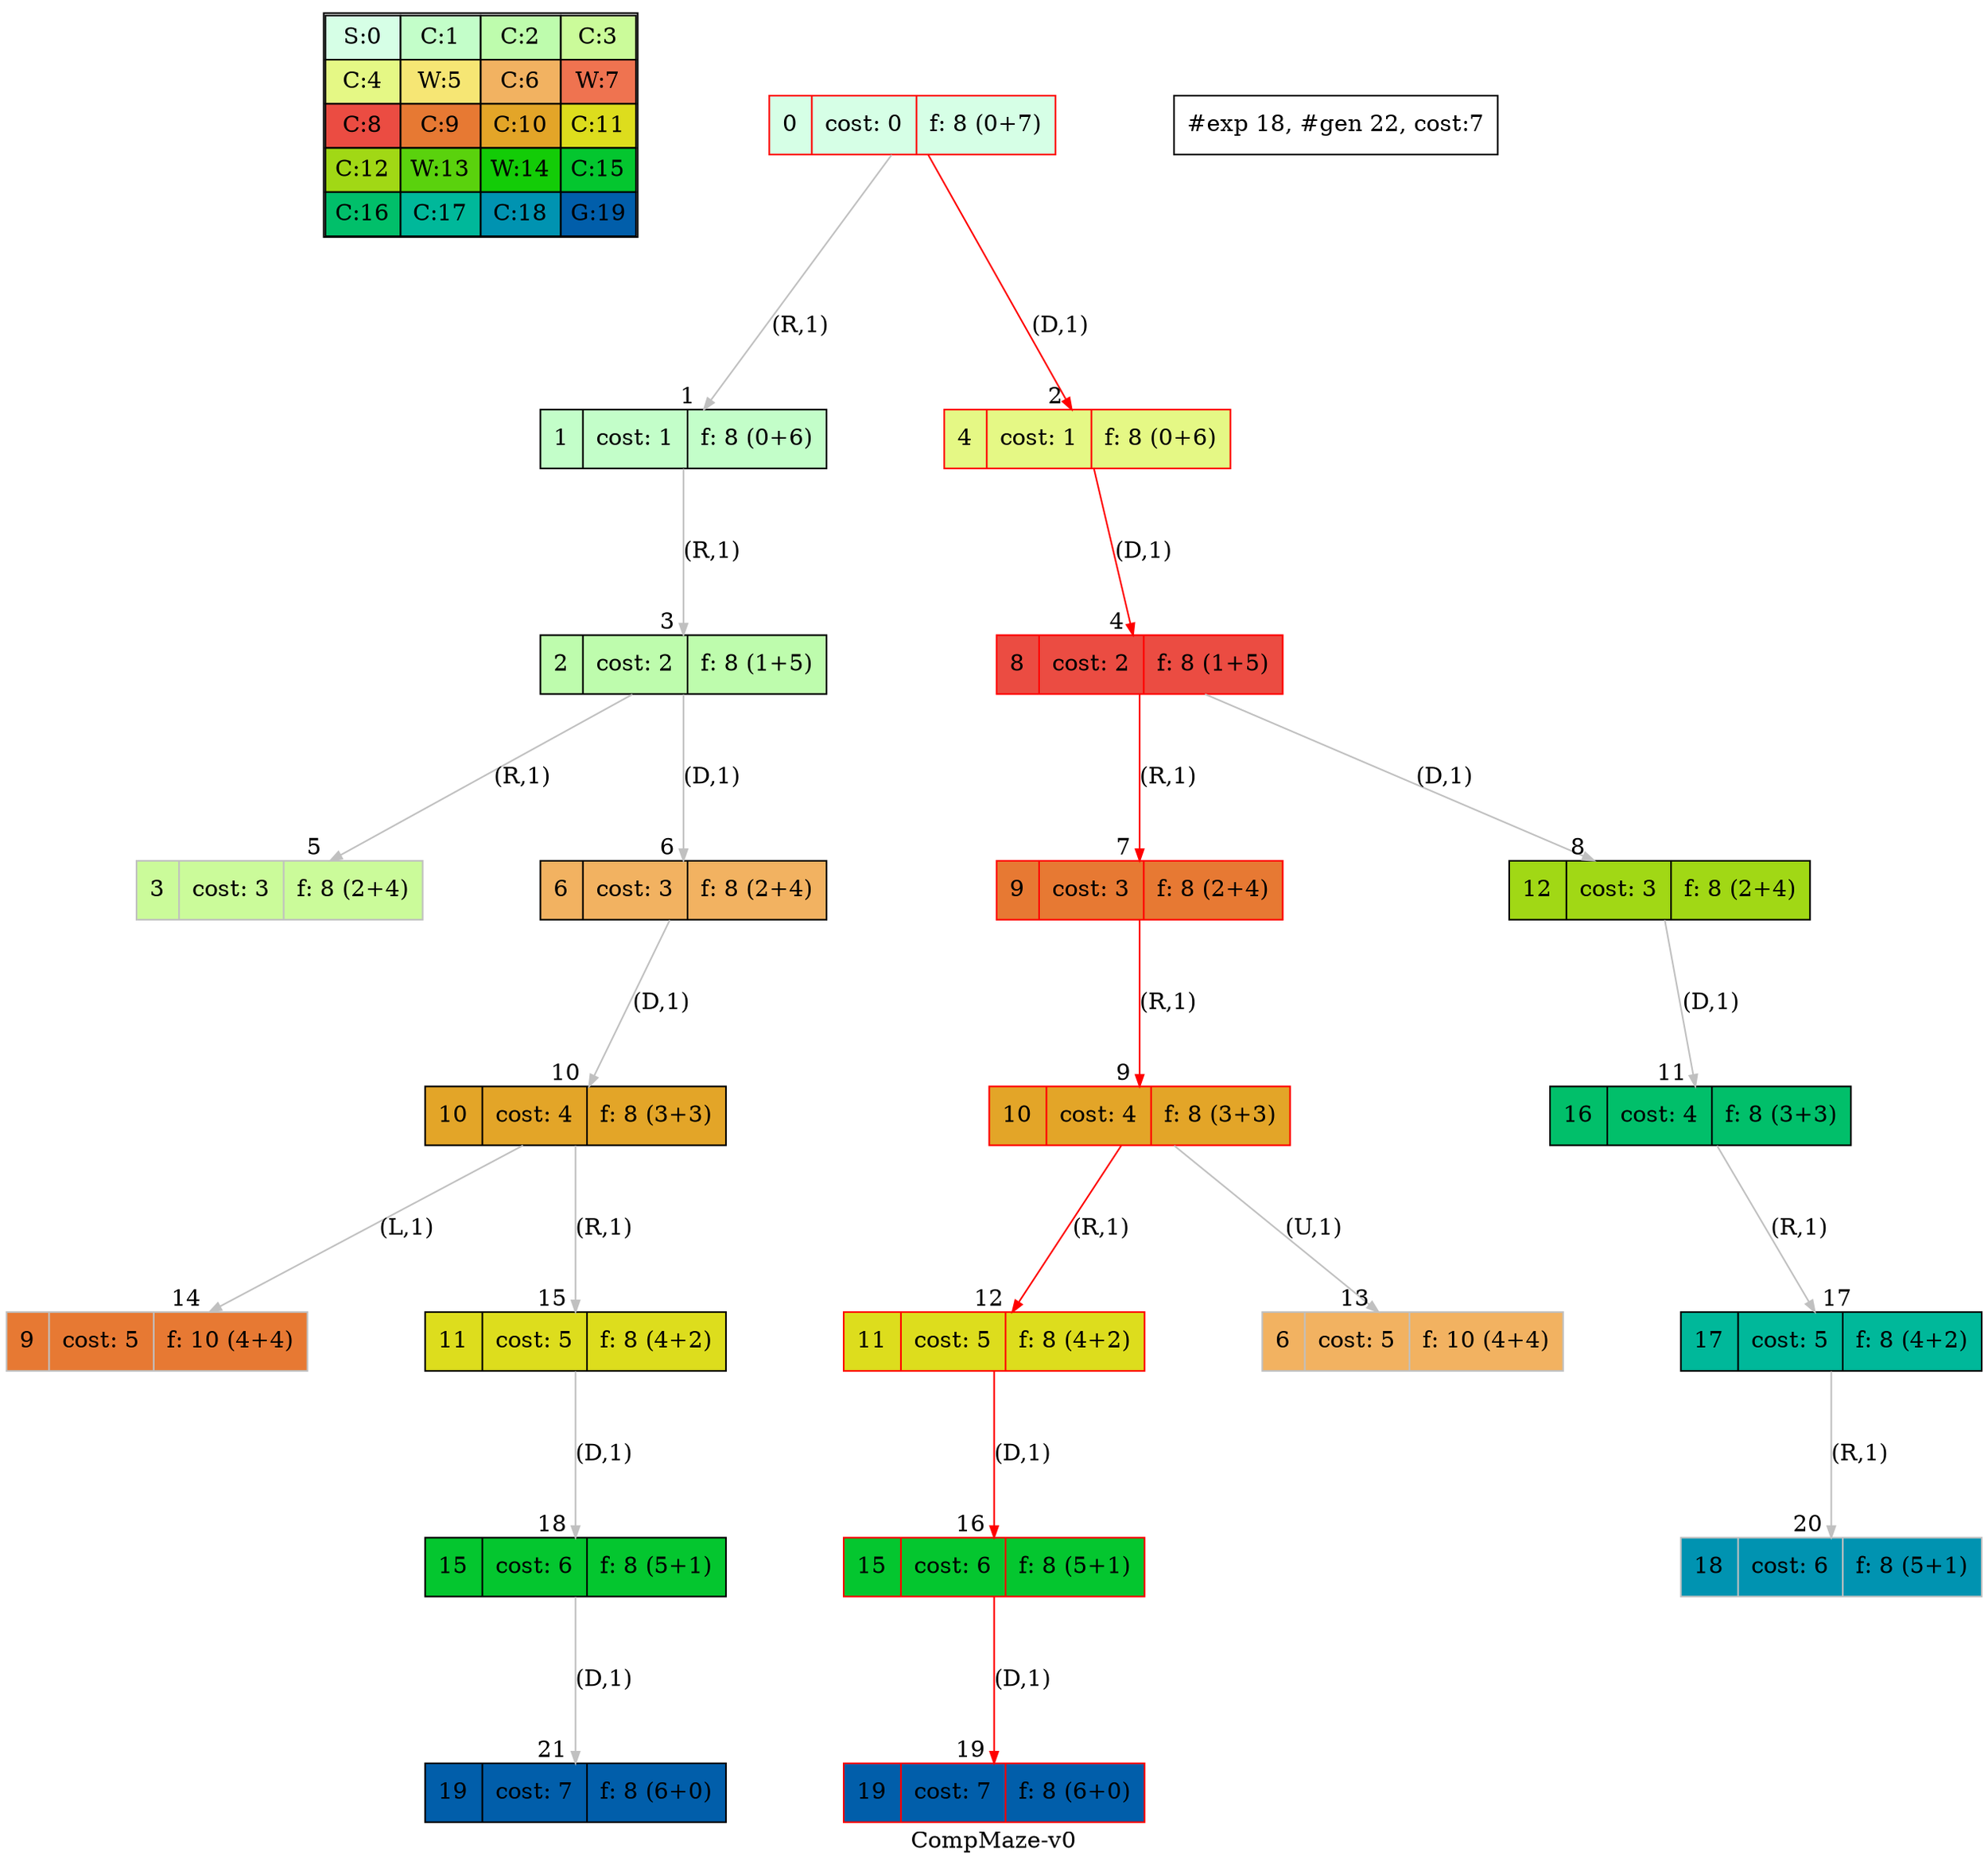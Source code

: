 digraph CompMaze { label="CompMaze-v0" nodesep=1 ranksep="1.2" node [shape=record] edge [arrowsize=0.7] 
subgraph MAP {label=Map;map [shape=plaintext label=<<table border="1" cellpadding="5" cellspacing="0" cellborder="1"><tr><td bgcolor="0.39803922 0.15947579 0.99679532 1.        ">S:0</td><td bgcolor="0.35098039 0.23194764 0.99315867 1.        ">C:1</td><td bgcolor="0.29607843 0.31486959 0.98720184 1.        ">C:2</td><td bgcolor="0.24901961 0.38410575 0.98063477 1.        ">C:3</td></tr><tr><td bgcolor="0.19411765 0.46220388 0.97128103 1.        ">C:4</td><td bgcolor="0.14705882 0.52643216 0.96182564 1.        ">W:5</td><td bgcolor="0.09215686 0.59770746 0.94913494 1.        ">C:6</td><td bgcolor="0.0372549  0.66454018 0.93467977 1.        ">W:7</td></tr><tr><td bgcolor="0.00980392 0.71791192 0.92090552 1.        ">C:8</td><td bgcolor="0.06470588 0.77520398 0.9032472  1.        ">C:9</td><td bgcolor="0.11176471 0.81974048 0.88677369 1.        ">C:10</td><td bgcolor="0.16666667 0.8660254  0.8660254  1.        ">C:11</td></tr><tr><td bgcolor="0.21372549 0.9005867  0.84695821 1.        ">C:12</td><td bgcolor="0.26862745 0.93467977 0.82325295 1.        ">W:13</td><td bgcolor="0.32352941 0.96182564 0.79801723 1.        ">W:14</td><td bgcolor="0.37058824 0.97940977 0.77520398 1.        ">C:15</td></tr><tr><td bgcolor="0.4254902  0.99315867 0.74725253 1.        ">C:16</td><td bgcolor="0.47254902 0.99907048 0.72218645 1.        ">C:17</td><td bgcolor="0.52745098 0.99907048 0.69169844 1.        ">C:18</td><td bgcolor="0.5745098  0.99315867 0.66454018 1.        ">G:19</td></tr></table>>]} 
"0_0" [label="<f0>0 |<f1> cost: 0 |<f2> f: 8 (0+7)", style=filled color=grey fillcolor="0.39803922 0.15947579 0.99679532 1.        "];  
"0_0" [label="<f0>0 |<f1> cost: 0 |<f2> f: 8 (0+7)", style=filled color=black color=red fillcolor="0.39803922 0.15947579 0.99679532 1.        "];  "0_0.1-1" [label="<f0>1 |<f1> cost: 1 |<f2> f: 8 (0+6)", style=filled color=grey fillcolor="0.35098039 0.23194764 0.99315867 1.        "];   "0_0" -> "0_0.1-1" [label="(R,1)" headlabel=" 1 " color=grey ]; 
"0_0.4-3" [label="<f0>4 |<f1> cost: 1 |<f2> f: 8 (0+6)", style=filled color=grey color=red fillcolor="0.19411765 0.46220388 0.97128103 1.        "];   "0_0" -> "0_0.4-3" [label="(D,1)" headlabel=" 2 " color=grey color=red ]; 
"0_0.1-1" [label="<f0>1 |<f1> cost: 1 |<f2> f: 8 (0+6)", style=filled color=black fillcolor="0.35098039 0.23194764 0.99315867 1.        "];  "0_0.1.2-1" [label="<f0>2 |<f1> cost: 2 |<f2> f: 8 (1+5)", style=filled color=grey fillcolor="0.29607843 0.31486959 0.98720184 1.        "];   "0_0.1-1" -> "0_0.1.2-1" [label="(R,1)" headlabel=" 3 " color=grey ]; 
"0_0.4-3" [label="<f0>4 |<f1> cost: 1 |<f2> f: 8 (0+6)", style=filled color=black color=red fillcolor="0.19411765 0.46220388 0.97128103 1.        "];  "0_0.4.8-3" [label="<f0>8 |<f1> cost: 2 |<f2> f: 8 (1+5)", style=filled color=grey color=red fillcolor="0.00980392 0.71791192 0.92090552 1.        "];   "0_0.4-3" -> "0_0.4.8-3" [label="(D,1)" headlabel=" 4 " color=grey color=red ]; 
"0_0.1.2-1" [label="<f0>2 |<f1> cost: 2 |<f2> f: 8 (1+5)", style=filled color=black fillcolor="0.29607843 0.31486959 0.98720184 1.        "];  "0_0.1.2.3-1" [label="<f0>3 |<f1> cost: 3 |<f2> f: 8 (2+4)", style=filled color=grey fillcolor="0.24901961 0.38410575 0.98063477 1.        "];   "0_0.1.2-1" -> "0_0.1.2.3-1" [label="(R,1)" headlabel=" 5 " color=grey ]; 
"0_0.1.2.6-3" [label="<f0>6 |<f1> cost: 3 |<f2> f: 8 (2+4)", style=filled color=grey fillcolor="0.09215686 0.59770746 0.94913494 1.        "];   "0_0.1.2-1" -> "0_0.1.2.6-3" [label="(D,1)" headlabel=" 6 " color=grey ]; 
"0_0.4.8-3" [label="<f0>8 |<f1> cost: 2 |<f2> f: 8 (1+5)", style=filled color=black color=red fillcolor="0.00980392 0.71791192 0.92090552 1.        "];  "0_0.4.8.9-1" [label="<f0>9 |<f1> cost: 3 |<f2> f: 8 (2+4)", style=filled color=grey color=red fillcolor="0.06470588 0.77520398 0.9032472  1.        "];   "0_0.4.8-3" -> "0_0.4.8.9-1" [label="(R,1)" headlabel=" 7 " color=grey color=red ]; 
"0_0.4.8.12-3" [label="<f0>12 |<f1> cost: 3 |<f2> f: 8 (2+4)", style=filled color=grey fillcolor="0.21372549 0.9005867  0.84695821 1.        "];   "0_0.4.8-3" -> "0_0.4.8.12-3" [label="(D,1)" headlabel=" 8 " color=grey ]; 
"0_0.4.8.9-1" [label="<f0>9 |<f1> cost: 3 |<f2> f: 8 (2+4)", style=filled color=black color=red fillcolor="0.06470588 0.77520398 0.9032472  1.        "];  "0_0.4.8.9.10-1" [label="<f0>10 |<f1> cost: 4 |<f2> f: 8 (3+3)", style=filled color=grey color=red fillcolor="0.11176471 0.81974048 0.88677369 1.        "];   "0_0.4.8.9-1" -> "0_0.4.8.9.10-1" [label="(R,1)" headlabel=" 9 " color=grey color=red ]; 
"0_0.1.2.6-3" [label="<f0>6 |<f1> cost: 3 |<f2> f: 8 (2+4)", style=filled color=black fillcolor="0.09215686 0.59770746 0.94913494 1.        "];  "0_0.1.2.6.10-3" [label="<f0>10 |<f1> cost: 4 |<f2> f: 8 (3+3)", style=filled color=grey fillcolor="0.11176471 0.81974048 0.88677369 1.        "];   "0_0.1.2.6-3" -> "0_0.1.2.6.10-3" [label="(D,1)" headlabel=" 10 " color=grey ]; 
"0_0.4.8.12-3" [label="<f0>12 |<f1> cost: 3 |<f2> f: 8 (2+4)", style=filled color=black fillcolor="0.21372549 0.9005867  0.84695821 1.        "];  "0_0.4.8.12.16-3" [label="<f0>16 |<f1> cost: 4 |<f2> f: 8 (3+3)", style=filled color=grey fillcolor="0.4254902  0.99315867 0.74725253 1.        "];   "0_0.4.8.12-3" -> "0_0.4.8.12.16-3" [label="(D,1)" headlabel=" 11 " color=grey ]; 
"0_0.4.8.9.10-1" [label="<f0>10 |<f1> cost: 4 |<f2> f: 8 (3+3)", style=filled color=black color=red fillcolor="0.11176471 0.81974048 0.88677369 1.        "];  "0_0.4.8.9.10.11-1" [label="<f0>11 |<f1> cost: 5 |<f2> f: 8 (4+2)", style=filled color=grey color=red fillcolor="0.16666667 0.8660254  0.8660254  1.        "];   "0_0.4.8.9.10-1" -> "0_0.4.8.9.10.11-1" [label="(R,1)" headlabel=" 12 " color=grey color=red ]; 
"0_0.4.8.9.10.6-2" [label="<f0>6 |<f1> cost: 5 |<f2> f: 10 (4+4)", style=filled color=grey fillcolor="0.09215686 0.59770746 0.94913494 1.        "];   "0_0.4.8.9.10-1" -> "0_0.4.8.9.10.6-2" [label="(U,1)" headlabel=" 13 " color=grey ]; 
"0_0.1.2.6.10-3" [label="<f0>10 |<f1> cost: 4 |<f2> f: 8 (3+3)", style=filled color=black fillcolor="0.11176471 0.81974048 0.88677369 1.        "];  "0_0.1.2.6.10.9-0" [label="<f0>9 |<f1> cost: 5 |<f2> f: 10 (4+4)", style=filled color=grey fillcolor="0.06470588 0.77520398 0.9032472  1.        "];   "0_0.1.2.6.10-3" -> "0_0.1.2.6.10.9-0" [label="(L,1)" headlabel=" 14 " color=grey ]; 
"0_0.1.2.6.10.11-1" [label="<f0>11 |<f1> cost: 5 |<f2> f: 8 (4+2)", style=filled color=grey fillcolor="0.16666667 0.8660254  0.8660254  1.        "];   "0_0.1.2.6.10-3" -> "0_0.1.2.6.10.11-1" [label="(R,1)" headlabel=" 15 " color=grey ]; 
"0_0.4.8.9.10.11-1" [label="<f0>11 |<f1> cost: 5 |<f2> f: 8 (4+2)", style=filled color=black color=red fillcolor="0.16666667 0.8660254  0.8660254  1.        "];  "0_0.4.8.9.10.11.15-3" [label="<f0>15 |<f1> cost: 6 |<f2> f: 8 (5+1)", style=filled color=grey color=red fillcolor="0.37058824 0.97940977 0.77520398 1.        "];   "0_0.4.8.9.10.11-1" -> "0_0.4.8.9.10.11.15-3" [label="(D,1)" headlabel=" 16 " color=grey color=red ]; 
"0_0.4.8.12.16-3" [label="<f0>16 |<f1> cost: 4 |<f2> f: 8 (3+3)", style=filled color=black fillcolor="0.4254902  0.99315867 0.74725253 1.        "];  "0_0.4.8.12.16.17-1" [label="<f0>17 |<f1> cost: 5 |<f2> f: 8 (4+2)", style=filled color=grey fillcolor="0.47254902 0.99907048 0.72218645 1.        "];   "0_0.4.8.12.16-3" -> "0_0.4.8.12.16.17-1" [label="(R,1)" headlabel=" 17 " color=grey ]; 
"0_0.1.2.6.10.11-1" [label="<f0>11 |<f1> cost: 5 |<f2> f: 8 (4+2)", style=filled color=black fillcolor="0.16666667 0.8660254  0.8660254  1.        "];  "0_0.1.2.6.10.11.15-3" [label="<f0>15 |<f1> cost: 6 |<f2> f: 8 (5+1)", style=filled color=grey fillcolor="0.37058824 0.97940977 0.77520398 1.        "];   "0_0.1.2.6.10.11-1" -> "0_0.1.2.6.10.11.15-3" [label="(D,1)" headlabel=" 18 " color=grey ]; 
"0_0.4.8.9.10.11.15-3" [label="<f0>15 |<f1> cost: 6 |<f2> f: 8 (5+1)", style=filled color=black color=red fillcolor="0.37058824 0.97940977 0.77520398 1.        "];  "0_0.4.8.9.10.11.15.19-3" [label="<f0>19 |<f1> cost: 7 |<f2> f: 8 (6+0)", style=filled color=black color=red fillcolor="0.5745098  0.99315867 0.66454018 1.        "]; /*GOALSTATE*/  "0_0.4.8.9.10.11.15-3" -> "0_0.4.8.9.10.11.15.19-3" [label="(D,1)" headlabel=" 19 " color=grey color=red ]; 
"0_0.4.8.12.16.17-1" [label="<f0>17 |<f1> cost: 5 |<f2> f: 8 (4+2)", style=filled color=black fillcolor="0.47254902 0.99907048 0.72218645 1.        "];  "0_0.4.8.12.16.17.18-1" [label="<f0>18 |<f1> cost: 6 |<f2> f: 8 (5+1)", style=filled color=grey fillcolor="0.52745098 0.99907048 0.69169844 1.        "];   "0_0.4.8.12.16.17-1" -> "0_0.4.8.12.16.17.18-1" [label="(R,1)" headlabel=" 20 " color=grey ]; 
"0_0.1.2.6.10.11.15-3" [label="<f0>15 |<f1> cost: 6 |<f2> f: 8 (5+1)", style=filled color=black fillcolor="0.37058824 0.97940977 0.77520398 1.        "];  "0_0.1.2.6.10.11.15.19-3" [label="<f0>19 |<f1> cost: 7 |<f2> f: 8 (6+0)", style=filled color=black fillcolor="0.5745098  0.99315867 0.66454018 1.        "]; /*GOALSTATE*/  "0_0.1.2.6.10.11.15-3" -> "0_0.1.2.6.10.11.15.19-3" [label="(D,1)" headlabel=" 21 " color=grey ];
"#exp 18, #gen 22, cost:7" [ shape=box ]; }
